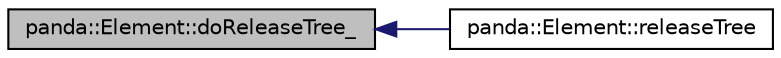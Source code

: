 digraph G
{
  edge [fontname="Helvetica",fontsize="10",labelfontname="Helvetica",labelfontsize="10"];
  node [fontname="Helvetica",fontsize="10",shape=record];
  rankdir=LR;
  Node1 [label="panda::Element::doReleaseTree_",height=0.2,width=0.4,color="black", fillcolor="grey75", style="filled" fontcolor="black"];
  Node1 -> Node2 [dir=back,color="midnightblue",fontsize="10",style="solid"];
  Node2 [label="panda::Element::releaseTree",height=0.2,width=0.4,color="black", fillcolor="white", style="filled",URL="$classpanda_1_1Element.html#a526ce926da6ed144bcf41a43e906f91b",tooltip="Unbind the tree."];
}
